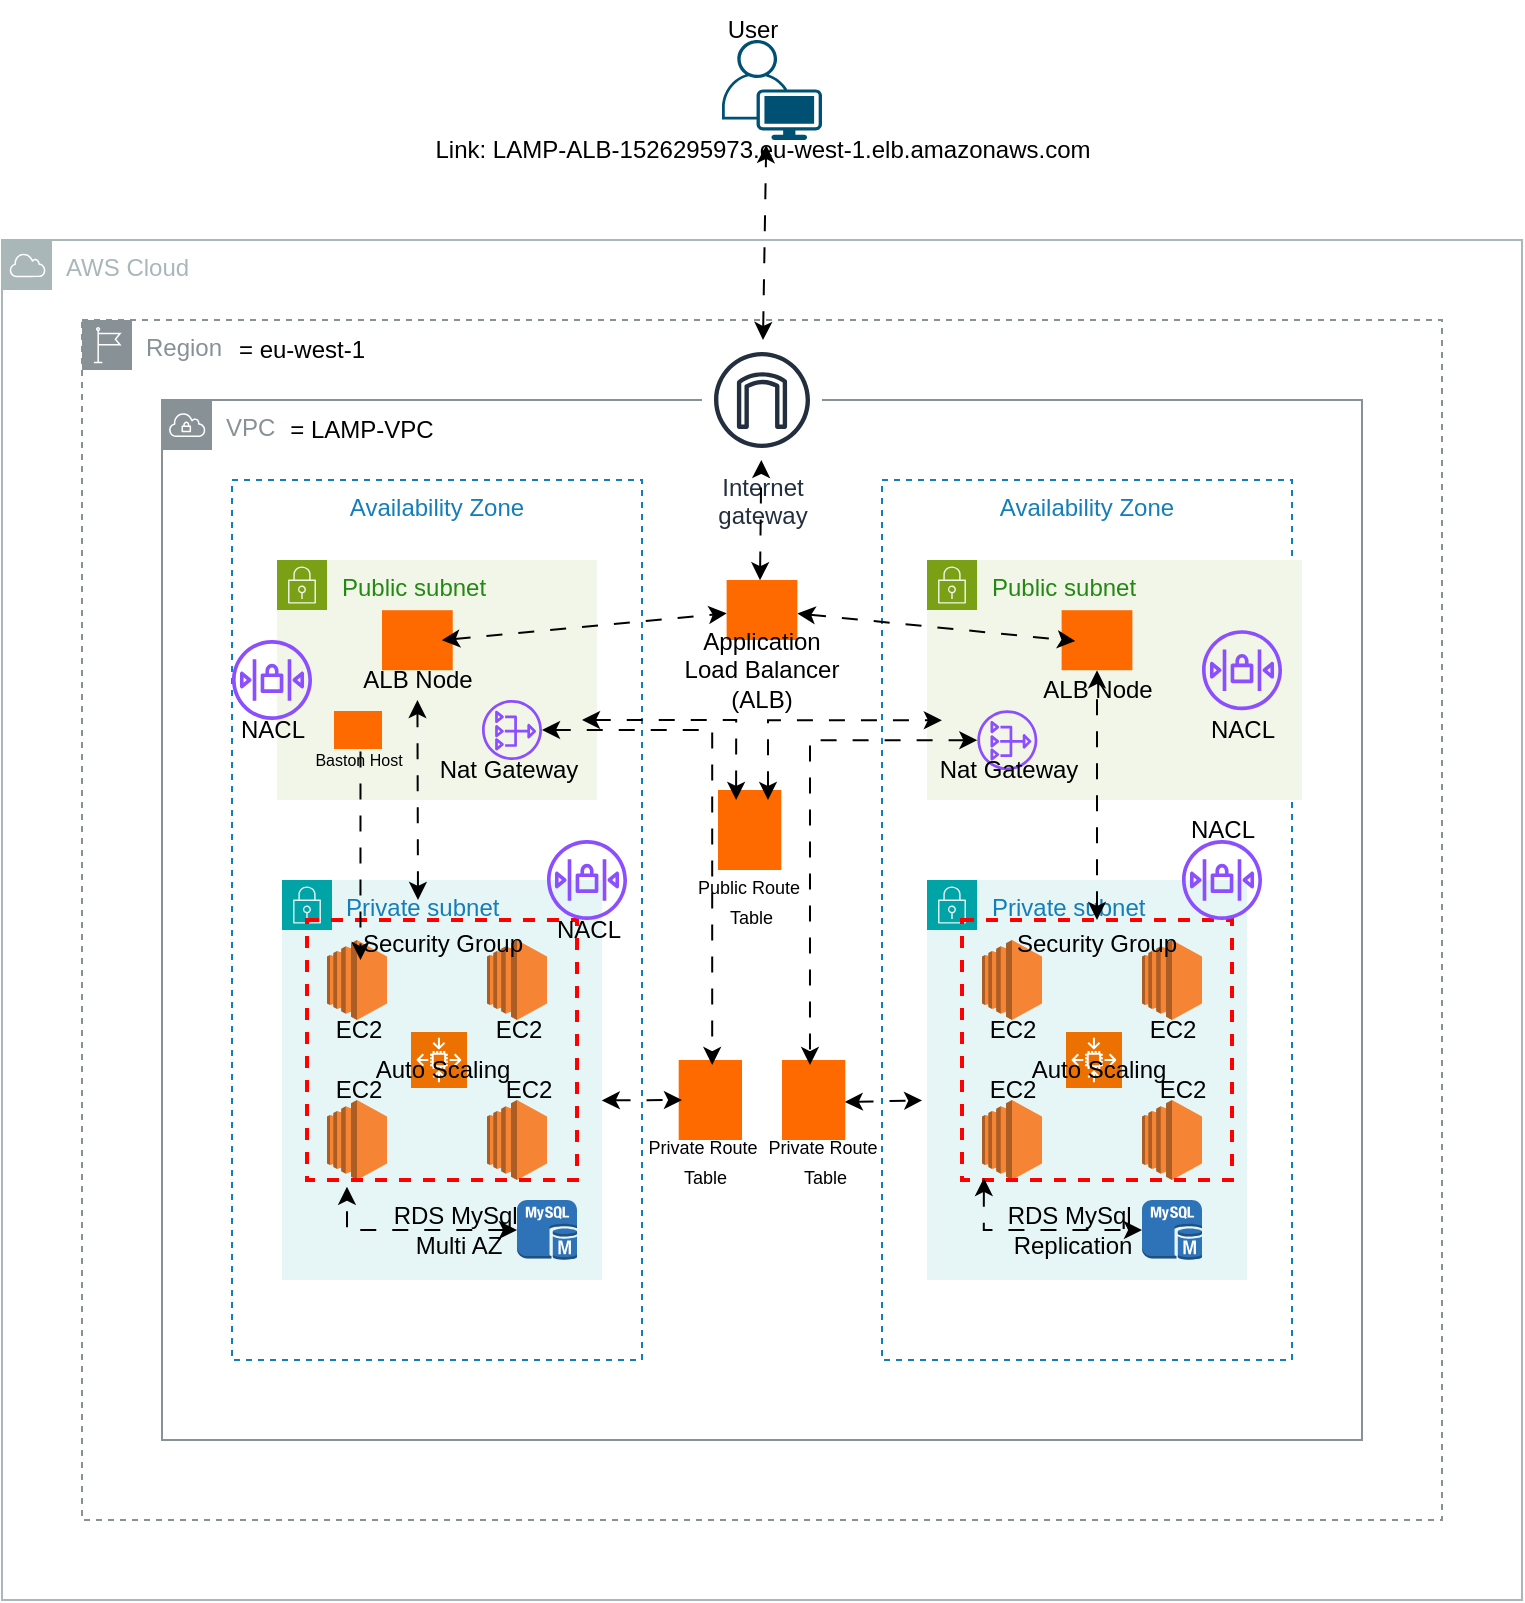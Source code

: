 <mxfile version="27.1.4">
  <diagram name="Page-1" id="sJTiiSFfIRD0zPW1-tbI">
    <mxGraphModel dx="1734" dy="2059" grid="1" gridSize="10" guides="1" tooltips="1" connect="1" arrows="1" fold="1" page="1" pageScale="1" pageWidth="827" pageHeight="1169" background="#ffffff" math="0" shadow="0">
      <root>
        <mxCell id="0" />
        <mxCell id="1" parent="0" />
        <mxCell id="ZPne-4STcDsU69kprWhm-1" value="AWS Cloud" style="sketch=0;outlineConnect=0;gradientColor=none;html=1;whiteSpace=wrap;fontSize=12;fontStyle=0;shape=mxgraph.aws4.group;grIcon=mxgraph.aws4.group_aws_cloud;strokeColor=#AAB7B8;fillColor=none;verticalAlign=top;align=left;spacingLeft=30;fontColor=#AAB7B8;dashed=0;" vertex="1" parent="1">
          <mxGeometry x="40" y="40" width="760" height="680" as="geometry" />
        </mxCell>
        <mxCell id="ZPne-4STcDsU69kprWhm-2" value="Region" style="sketch=0;outlineConnect=0;gradientColor=none;html=1;whiteSpace=wrap;fontSize=12;fontStyle=0;shape=mxgraph.aws4.group;grIcon=mxgraph.aws4.group_region;strokeColor=#879196;fillColor=none;verticalAlign=top;align=left;spacingLeft=30;fontColor=#879196;dashed=1;" vertex="1" parent="1">
          <mxGeometry x="80" y="80" width="680" height="600" as="geometry" />
        </mxCell>
        <mxCell id="ZPne-4STcDsU69kprWhm-3" value="= eu-west-1" style="text;strokeColor=none;align=center;fillColor=none;html=1;verticalAlign=middle;whiteSpace=wrap;rounded=0;" vertex="1" parent="1">
          <mxGeometry x="150" y="80" width="80" height="30" as="geometry" />
        </mxCell>
        <mxCell id="ZPne-4STcDsU69kprWhm-4" value="VPC" style="sketch=0;outlineConnect=0;gradientColor=none;html=1;whiteSpace=wrap;fontSize=12;fontStyle=0;shape=mxgraph.aws4.group;grIcon=mxgraph.aws4.group_vpc;strokeColor=#879196;fillColor=none;verticalAlign=top;align=left;spacingLeft=30;fontColor=#879196;dashed=0;" vertex="1" parent="1">
          <mxGeometry x="120" y="120" width="600" height="520" as="geometry" />
        </mxCell>
        <mxCell id="ZPne-4STcDsU69kprWhm-5" value="= LAMP-VPC" style="text;strokeColor=none;align=center;fillColor=none;html=1;verticalAlign=middle;whiteSpace=wrap;rounded=0;" vertex="1" parent="1">
          <mxGeometry x="180" y="120" width="80" height="30" as="geometry" />
        </mxCell>
        <mxCell id="ZPne-4STcDsU69kprWhm-6" value="Availability Zone" style="fillColor=none;strokeColor=#147EBA;dashed=1;verticalAlign=top;fontStyle=0;fontColor=#147EBA;whiteSpace=wrap;html=1;" vertex="1" parent="1">
          <mxGeometry x="155" y="160" width="205" height="440" as="geometry" />
        </mxCell>
        <mxCell id="ZPne-4STcDsU69kprWhm-7" value="Availability Zone" style="fillColor=none;strokeColor=#147EBA;dashed=1;verticalAlign=top;fontStyle=0;fontColor=#147EBA;whiteSpace=wrap;html=1;" vertex="1" parent="1">
          <mxGeometry x="480" y="160" width="205" height="440" as="geometry" />
        </mxCell>
        <mxCell id="ZPne-4STcDsU69kprWhm-8" value="Private subnet" style="points=[[0,0],[0.25,0],[0.5,0],[0.75,0],[1,0],[1,0.25],[1,0.5],[1,0.75],[1,1],[0.75,1],[0.5,1],[0.25,1],[0,1],[0,0.75],[0,0.5],[0,0.25]];outlineConnect=0;gradientColor=none;html=1;whiteSpace=wrap;fontSize=12;fontStyle=0;container=1;pointerEvents=0;collapsible=0;recursiveResize=0;shape=mxgraph.aws4.group;grIcon=mxgraph.aws4.group_security_group;grStroke=0;strokeColor=#00A4A6;fillColor=#E6F6F7;verticalAlign=top;align=left;spacingLeft=30;fontColor=#147EBA;dashed=0;" vertex="1" parent="1">
          <mxGeometry x="180" y="360" width="160" height="200" as="geometry" />
        </mxCell>
        <mxCell id="ZPne-4STcDsU69kprWhm-50" value="RDS MySql&amp;nbsp;&lt;div&gt;Multi AZ&lt;/div&gt;" style="text;html=1;align=center;verticalAlign=middle;resizable=0;points=[];autosize=1;strokeColor=none;fillColor=none;" vertex="1" parent="ZPne-4STcDsU69kprWhm-8">
          <mxGeometry x="42.5" y="155" width="90" height="40" as="geometry" />
        </mxCell>
        <mxCell id="ZPne-4STcDsU69kprWhm-12" value="Private subnet" style="points=[[0,0],[0.25,0],[0.5,0],[0.75,0],[1,0],[1,0.25],[1,0.5],[1,0.75],[1,1],[0.75,1],[0.5,1],[0.25,1],[0,1],[0,0.75],[0,0.5],[0,0.25]];outlineConnect=0;gradientColor=none;html=1;whiteSpace=wrap;fontSize=12;fontStyle=0;container=1;pointerEvents=0;collapsible=0;recursiveResize=0;shape=mxgraph.aws4.group;grIcon=mxgraph.aws4.group_security_group;grStroke=0;strokeColor=#00A4A6;fillColor=#E6F6F7;verticalAlign=top;align=left;spacingLeft=30;fontColor=#147EBA;dashed=0;" vertex="1" parent="1">
          <mxGeometry x="502.5" y="360" width="160" height="200" as="geometry" />
        </mxCell>
        <mxCell id="ZPne-4STcDsU69kprWhm-37" value="" style="outlineConnect=0;dashed=0;verticalLabelPosition=bottom;verticalAlign=top;align=center;html=1;shape=mxgraph.aws3.ec2;fillColor=#F58534;gradientColor=none;" vertex="1" parent="ZPne-4STcDsU69kprWhm-12">
          <mxGeometry x="27.5" y="30" width="30" height="40" as="geometry" />
        </mxCell>
        <mxCell id="ZPne-4STcDsU69kprWhm-38" value="" style="outlineConnect=0;dashed=0;verticalLabelPosition=bottom;verticalAlign=top;align=center;html=1;shape=mxgraph.aws3.ec2;fillColor=#F58534;gradientColor=none;" vertex="1" parent="ZPne-4STcDsU69kprWhm-12">
          <mxGeometry x="107.5" y="30" width="30" height="40" as="geometry" />
        </mxCell>
        <mxCell id="ZPne-4STcDsU69kprWhm-39" value="" style="outlineConnect=0;dashed=0;verticalLabelPosition=bottom;verticalAlign=top;align=center;html=1;shape=mxgraph.aws3.ec2;fillColor=#F58534;gradientColor=none;" vertex="1" parent="ZPne-4STcDsU69kprWhm-12">
          <mxGeometry x="27.5" y="110" width="30" height="40" as="geometry" />
        </mxCell>
        <mxCell id="ZPne-4STcDsU69kprWhm-40" value="" style="outlineConnect=0;dashed=0;verticalLabelPosition=bottom;verticalAlign=top;align=center;html=1;shape=mxgraph.aws3.ec2;fillColor=#F58534;gradientColor=none;" vertex="1" parent="ZPne-4STcDsU69kprWhm-12">
          <mxGeometry x="107.5" y="110" width="30" height="40" as="geometry" />
        </mxCell>
        <mxCell id="ZPne-4STcDsU69kprWhm-41" value="" style="sketch=0;points=[[0,0,0],[0.25,0,0],[0.5,0,0],[0.75,0,0],[1,0,0],[0,1,0],[0.25,1,0],[0.5,1,0],[0.75,1,0],[1,1,0],[0,0.25,0],[0,0.5,0],[0,0.75,0],[1,0.25,0],[1,0.5,0],[1,0.75,0]];outlineConnect=0;fontColor=#232F3E;fillColor=#ED7100;strokeColor=#ffffff;dashed=0;verticalLabelPosition=bottom;verticalAlign=top;align=center;html=1;fontSize=12;fontStyle=0;aspect=fixed;shape=mxgraph.aws4.resourceIcon;resIcon=mxgraph.aws4.auto_scaling2;direction=south;" vertex="1" parent="ZPne-4STcDsU69kprWhm-12">
          <mxGeometry x="69.5" y="76" width="28" height="28" as="geometry" />
        </mxCell>
        <mxCell id="ZPne-4STcDsU69kprWhm-42" value="Security Group" style="fontStyle=0;verticalAlign=top;align=center;spacingTop=-2;fillColor=none;rounded=0;whiteSpace=wrap;html=1;strokeColor=#FF0000;strokeWidth=2;dashed=1;container=1;collapsible=0;expand=0;recursiveResize=0;" vertex="1" parent="ZPne-4STcDsU69kprWhm-12">
          <mxGeometry x="17.5" y="20" width="135" height="130" as="geometry" />
        </mxCell>
        <mxCell id="ZPne-4STcDsU69kprWhm-43" value="EC2" style="text;html=1;align=center;verticalAlign=middle;resizable=0;points=[];autosize=1;strokeColor=none;fillColor=none;" vertex="1" parent="ZPne-4STcDsU69kprWhm-42">
          <mxGeometry y="40" width="50" height="30" as="geometry" />
        </mxCell>
        <mxCell id="ZPne-4STcDsU69kprWhm-44" value="EC2" style="text;html=1;align=center;verticalAlign=middle;resizable=0;points=[];autosize=1;strokeColor=none;fillColor=none;" vertex="1" parent="ZPne-4STcDsU69kprWhm-42">
          <mxGeometry x="80" y="40" width="50" height="30" as="geometry" />
        </mxCell>
        <mxCell id="ZPne-4STcDsU69kprWhm-45" value="EC2" style="text;html=1;align=center;verticalAlign=middle;resizable=0;points=[];autosize=1;strokeColor=none;fillColor=none;" vertex="1" parent="ZPne-4STcDsU69kprWhm-42">
          <mxGeometry y="70" width="50" height="30" as="geometry" />
        </mxCell>
        <mxCell id="ZPne-4STcDsU69kprWhm-46" value="EC2" style="text;html=1;align=center;verticalAlign=middle;resizable=0;points=[];autosize=1;strokeColor=none;fillColor=none;" vertex="1" parent="ZPne-4STcDsU69kprWhm-42">
          <mxGeometry x="85" y="70" width="50" height="30" as="geometry" />
        </mxCell>
        <mxCell id="ZPne-4STcDsU69kprWhm-47" value="Auto Scaling" style="text;html=1;align=center;verticalAlign=middle;resizable=0;points=[];autosize=1;strokeColor=none;fillColor=none;" vertex="1" parent="ZPne-4STcDsU69kprWhm-42">
          <mxGeometry x="22.5" y="60" width="90" height="30" as="geometry" />
        </mxCell>
        <mxCell id="ZPne-4STcDsU69kprWhm-49" value="" style="outlineConnect=0;dashed=0;verticalLabelPosition=bottom;verticalAlign=top;align=center;html=1;shape=mxgraph.aws3.mysql_db_instance;fillColor=#2E73B8;gradientColor=none;" vertex="1" parent="ZPne-4STcDsU69kprWhm-12">
          <mxGeometry x="107.5" y="160" width="30" height="30" as="geometry" />
        </mxCell>
        <mxCell id="ZPne-4STcDsU69kprWhm-13" value="Public subnet" style="points=[[0,0],[0.25,0],[0.5,0],[0.75,0],[1,0],[1,0.25],[1,0.5],[1,0.75],[1,1],[0.75,1],[0.5,1],[0.25,1],[0,1],[0,0.75],[0,0.5],[0,0.25]];outlineConnect=0;gradientColor=none;html=1;whiteSpace=wrap;fontSize=12;fontStyle=0;container=1;pointerEvents=0;collapsible=0;recursiveResize=0;shape=mxgraph.aws4.group;grIcon=mxgraph.aws4.group_security_group;grStroke=0;strokeColor=#7AA116;fillColor=#F2F6E8;verticalAlign=top;align=left;spacingLeft=30;fontColor=#248814;dashed=0;" vertex="1" parent="1">
          <mxGeometry x="502.5" y="200" width="187.5" height="120" as="geometry" />
        </mxCell>
        <mxCell id="ZPne-4STcDsU69kprWhm-20" value="" style="points=[];aspect=fixed;html=1;align=center;shadow=0;dashed=0;fillColor=#FF6A00;strokeColor=none;shape=mxgraph.alibaba_cloud.alb_application_load_balancer_01;" vertex="1" parent="ZPne-4STcDsU69kprWhm-13">
          <mxGeometry x="67.32" y="25.1" width="35.37" height="30" as="geometry" />
        </mxCell>
        <mxCell id="ZPne-4STcDsU69kprWhm-24" value="ALB Node" style="text;strokeColor=none;align=center;fillColor=none;html=1;verticalAlign=middle;whiteSpace=wrap;rounded=0;" vertex="1" parent="ZPne-4STcDsU69kprWhm-13">
          <mxGeometry x="35.0" y="55.1" width="100" height="20" as="geometry" />
        </mxCell>
        <mxCell id="ZPne-4STcDsU69kprWhm-56" value="" style="sketch=0;outlineConnect=0;fontColor=#232F3E;gradientColor=none;fillColor=#8C4FFF;strokeColor=none;dashed=0;verticalLabelPosition=bottom;verticalAlign=top;align=center;html=1;fontSize=12;fontStyle=0;aspect=fixed;pointerEvents=1;shape=mxgraph.aws4.nat_gateway;" vertex="1" parent="ZPne-4STcDsU69kprWhm-13">
          <mxGeometry x="25.18" y="75.1" width="30" height="30" as="geometry" />
        </mxCell>
        <mxCell id="ZPne-4STcDsU69kprWhm-58" value="Nat Gateway" style="text;html=1;align=center;verticalAlign=middle;resizable=0;points=[];autosize=1;strokeColor=none;fillColor=none;" vertex="1" parent="ZPne-4STcDsU69kprWhm-13">
          <mxGeometry x="-4.82" y="90" width="90" height="30" as="geometry" />
        </mxCell>
        <mxCell id="ZPne-4STcDsU69kprWhm-62" value="" style="sketch=0;outlineConnect=0;fontColor=#232F3E;gradientColor=none;fillColor=#8C4FFF;strokeColor=none;dashed=0;verticalLabelPosition=bottom;verticalAlign=top;align=center;html=1;fontSize=12;fontStyle=0;aspect=fixed;pointerEvents=1;shape=mxgraph.aws4.network_access_control_list;" vertex="1" parent="ZPne-4STcDsU69kprWhm-13">
          <mxGeometry x="137.5" y="35.1" width="40" height="40" as="geometry" />
        </mxCell>
        <mxCell id="ZPne-4STcDsU69kprWhm-66" value="NACL" style="text;html=1;align=center;verticalAlign=middle;resizable=0;points=[];autosize=1;strokeColor=none;fillColor=none;" vertex="1" parent="ZPne-4STcDsU69kprWhm-13">
          <mxGeometry x="127.5" y="70" width="60" height="30" as="geometry" />
        </mxCell>
        <mxCell id="ZPne-4STcDsU69kprWhm-15" value="Public subnet" style="points=[[0,0],[0.25,0],[0.5,0],[0.75,0],[1,0],[1,0.25],[1,0.5],[1,0.75],[1,1],[0.75,1],[0.5,1],[0.25,1],[0,1],[0,0.75],[0,0.5],[0,0.25]];outlineConnect=0;gradientColor=none;html=1;whiteSpace=wrap;fontSize=12;fontStyle=0;container=1;pointerEvents=0;collapsible=0;recursiveResize=0;shape=mxgraph.aws4.group;grIcon=mxgraph.aws4.group_security_group;grStroke=0;strokeColor=#7AA116;fillColor=#F2F6E8;verticalAlign=top;align=left;spacingLeft=30;fontColor=#248814;dashed=0;" vertex="1" parent="1">
          <mxGeometry x="177.5" y="200" width="160" height="120" as="geometry" />
        </mxCell>
        <mxCell id="ZPne-4STcDsU69kprWhm-18" value="" style="points=[];aspect=fixed;html=1;align=center;shadow=0;dashed=0;fillColor=#FF6A00;strokeColor=none;shape=mxgraph.alibaba_cloud.alb_application_load_balancer_01;" vertex="1" parent="ZPne-4STcDsU69kprWhm-15">
          <mxGeometry x="52.5" y="25.1" width="35.37" height="30" as="geometry" />
        </mxCell>
        <mxCell id="ZPne-4STcDsU69kprWhm-23" value="ALB Node" style="text;strokeColor=none;align=center;fillColor=none;html=1;verticalAlign=middle;whiteSpace=wrap;rounded=0;" vertex="1" parent="ZPne-4STcDsU69kprWhm-15">
          <mxGeometry x="20.19" y="50" width="100" height="20" as="geometry" />
        </mxCell>
        <mxCell id="ZPne-4STcDsU69kprWhm-57" value="" style="sketch=0;outlineConnect=0;fontColor=#232F3E;gradientColor=none;fillColor=#8C4FFF;strokeColor=none;dashed=0;verticalLabelPosition=bottom;verticalAlign=top;align=center;html=1;fontSize=12;fontStyle=0;aspect=fixed;pointerEvents=1;shape=mxgraph.aws4.nat_gateway;" vertex="1" parent="ZPne-4STcDsU69kprWhm-15">
          <mxGeometry x="102.5" y="70" width="30" height="30" as="geometry" />
        </mxCell>
        <mxCell id="ZPne-4STcDsU69kprWhm-59" value="Nat Gateway" style="text;html=1;align=center;verticalAlign=middle;resizable=0;points=[];autosize=1;strokeColor=none;fillColor=none;" vertex="1" parent="ZPne-4STcDsU69kprWhm-15">
          <mxGeometry x="70" y="90" width="90" height="30" as="geometry" />
        </mxCell>
        <mxCell id="ZPne-4STcDsU69kprWhm-99" value="" style="points=[];aspect=fixed;html=1;align=center;shadow=0;dashed=0;fillColor=#FF6A00;strokeColor=none;shape=mxgraph.alibaba_cloud.bastionhost;" vertex="1" parent="ZPne-4STcDsU69kprWhm-15">
          <mxGeometry x="28.5" y="75.5" width="24" height="19" as="geometry" />
        </mxCell>
        <mxCell id="ZPne-4STcDsU69kprWhm-16" value="Internet&#xa;gateway" style="sketch=0;outlineConnect=0;fontColor=#232F3E;gradientColor=none;strokeColor=#232F3E;fillColor=#ffffff;dashed=0;verticalLabelPosition=bottom;verticalAlign=top;align=center;html=1;fontSize=12;fontStyle=0;aspect=fixed;shape=mxgraph.aws4.resourceIcon;resIcon=mxgraph.aws4.internet_gateway;" vertex="1" parent="1">
          <mxGeometry x="390" y="90" width="60" height="60" as="geometry" />
        </mxCell>
        <mxCell id="ZPne-4STcDsU69kprWhm-21" value="" style="points=[];aspect=fixed;html=1;align=center;shadow=0;dashed=0;fillColor=#FF6A00;strokeColor=none;shape=mxgraph.alibaba_cloud.alb_application_load_balancer_01;" vertex="1" parent="1">
          <mxGeometry x="402.31" y="210" width="35.37" height="30" as="geometry" />
        </mxCell>
        <mxCell id="ZPne-4STcDsU69kprWhm-22" value="Application Load Balancer (ALB)" style="text;strokeColor=none;align=center;fillColor=none;html=1;verticalAlign=middle;whiteSpace=wrap;rounded=0;" vertex="1" parent="1">
          <mxGeometry x="376.16" y="240" width="87.68" height="30" as="geometry" />
        </mxCell>
        <mxCell id="ZPne-4STcDsU69kprWhm-25" value="" style="outlineConnect=0;dashed=0;verticalLabelPosition=bottom;verticalAlign=top;align=center;html=1;shape=mxgraph.aws3.ec2;fillColor=#F58534;gradientColor=none;" vertex="1" parent="1">
          <mxGeometry x="202.5" y="390" width="30" height="40" as="geometry" />
        </mxCell>
        <mxCell id="ZPne-4STcDsU69kprWhm-26" value="" style="outlineConnect=0;dashed=0;verticalLabelPosition=bottom;verticalAlign=top;align=center;html=1;shape=mxgraph.aws3.ec2;fillColor=#F58534;gradientColor=none;" vertex="1" parent="1">
          <mxGeometry x="282.5" y="390" width="30" height="40" as="geometry" />
        </mxCell>
        <mxCell id="ZPne-4STcDsU69kprWhm-27" value="" style="outlineConnect=0;dashed=0;verticalLabelPosition=bottom;verticalAlign=top;align=center;html=1;shape=mxgraph.aws3.ec2;fillColor=#F58534;gradientColor=none;" vertex="1" parent="1">
          <mxGeometry x="202.5" y="470" width="30" height="40" as="geometry" />
        </mxCell>
        <mxCell id="ZPne-4STcDsU69kprWhm-28" value="" style="outlineConnect=0;dashed=0;verticalLabelPosition=bottom;verticalAlign=top;align=center;html=1;shape=mxgraph.aws3.ec2;fillColor=#F58534;gradientColor=none;" vertex="1" parent="1">
          <mxGeometry x="282.5" y="470" width="30" height="40" as="geometry" />
        </mxCell>
        <mxCell id="ZPne-4STcDsU69kprWhm-30" value="" style="sketch=0;points=[[0,0,0],[0.25,0,0],[0.5,0,0],[0.75,0,0],[1,0,0],[0,1,0],[0.25,1,0],[0.5,1,0],[0.75,1,0],[1,1,0],[0,0.25,0],[0,0.5,0],[0,0.75,0],[1,0.25,0],[1,0.5,0],[1,0.75,0]];outlineConnect=0;fontColor=#232F3E;fillColor=#ED7100;strokeColor=#ffffff;dashed=0;verticalLabelPosition=bottom;verticalAlign=top;align=center;html=1;fontSize=12;fontStyle=0;aspect=fixed;shape=mxgraph.aws4.resourceIcon;resIcon=mxgraph.aws4.auto_scaling2;direction=south;" vertex="1" parent="1">
          <mxGeometry x="244.5" y="436" width="28" height="28" as="geometry" />
        </mxCell>
        <mxCell id="ZPne-4STcDsU69kprWhm-31" value="Security Group" style="fontStyle=0;verticalAlign=top;align=center;spacingTop=-2;fillColor=none;rounded=0;whiteSpace=wrap;html=1;strokeColor=#FF0000;strokeWidth=2;dashed=1;container=1;collapsible=0;expand=0;recursiveResize=0;" vertex="1" parent="1">
          <mxGeometry x="192.5" y="380" width="135" height="130" as="geometry" />
        </mxCell>
        <mxCell id="ZPne-4STcDsU69kprWhm-35" value="EC2" style="text;html=1;align=center;verticalAlign=middle;resizable=0;points=[];autosize=1;strokeColor=none;fillColor=none;" vertex="1" parent="ZPne-4STcDsU69kprWhm-31">
          <mxGeometry y="40" width="50" height="30" as="geometry" />
        </mxCell>
        <mxCell id="ZPne-4STcDsU69kprWhm-34" value="EC2" style="text;html=1;align=center;verticalAlign=middle;resizable=0;points=[];autosize=1;strokeColor=none;fillColor=none;" vertex="1" parent="ZPne-4STcDsU69kprWhm-31">
          <mxGeometry x="80" y="40" width="50" height="30" as="geometry" />
        </mxCell>
        <mxCell id="ZPne-4STcDsU69kprWhm-33" value="EC2" style="text;html=1;align=center;verticalAlign=middle;resizable=0;points=[];autosize=1;strokeColor=none;fillColor=none;" vertex="1" parent="ZPne-4STcDsU69kprWhm-31">
          <mxGeometry y="70" width="50" height="30" as="geometry" />
        </mxCell>
        <mxCell id="ZPne-4STcDsU69kprWhm-32" value="EC2" style="text;html=1;align=center;verticalAlign=middle;resizable=0;points=[];autosize=1;strokeColor=none;fillColor=none;" vertex="1" parent="ZPne-4STcDsU69kprWhm-31">
          <mxGeometry x="85" y="70" width="50" height="30" as="geometry" />
        </mxCell>
        <mxCell id="ZPne-4STcDsU69kprWhm-36" value="Auto Scaling" style="text;html=1;align=center;verticalAlign=middle;resizable=0;points=[];autosize=1;strokeColor=none;fillColor=none;" vertex="1" parent="ZPne-4STcDsU69kprWhm-31">
          <mxGeometry x="22.5" y="60" width="90" height="30" as="geometry" />
        </mxCell>
        <mxCell id="ZPne-4STcDsU69kprWhm-48" value="" style="outlineConnect=0;dashed=0;verticalLabelPosition=bottom;verticalAlign=top;align=center;html=1;shape=mxgraph.aws3.mysql_db_instance;fillColor=#2E73B8;gradientColor=none;" vertex="1" parent="1">
          <mxGeometry x="297.5" y="520" width="30" height="30" as="geometry" />
        </mxCell>
        <mxCell id="ZPne-4STcDsU69kprWhm-54" value="RDS MySql&amp;nbsp;&lt;div&gt;Replication&lt;/div&gt;" style="text;html=1;align=center;verticalAlign=middle;resizable=0;points=[];autosize=1;strokeColor=none;fillColor=none;" vertex="1" parent="1">
          <mxGeometry x="530" y="515" width="90" height="40" as="geometry" />
        </mxCell>
        <mxCell id="ZPne-4STcDsU69kprWhm-60" value="" style="sketch=0;outlineConnect=0;fontColor=#232F3E;gradientColor=none;fillColor=#8C4FFF;strokeColor=none;dashed=0;verticalLabelPosition=bottom;verticalAlign=top;align=center;html=1;fontSize=12;fontStyle=0;aspect=fixed;pointerEvents=1;shape=mxgraph.aws4.network_access_control_list;" vertex="1" parent="1">
          <mxGeometry x="312.5" y="340" width="40" height="40" as="geometry" />
        </mxCell>
        <mxCell id="ZPne-4STcDsU69kprWhm-61" value="" style="sketch=0;outlineConnect=0;fontColor=#232F3E;gradientColor=none;fillColor=#8C4FFF;strokeColor=none;dashed=0;verticalLabelPosition=bottom;verticalAlign=top;align=center;html=1;fontSize=12;fontStyle=0;aspect=fixed;pointerEvents=1;shape=mxgraph.aws4.network_access_control_list;" vertex="1" parent="1">
          <mxGeometry x="630" y="340" width="40" height="40" as="geometry" />
        </mxCell>
        <mxCell id="ZPne-4STcDsU69kprWhm-63" value="" style="sketch=0;outlineConnect=0;fontColor=#232F3E;gradientColor=none;fillColor=#8C4FFF;strokeColor=none;dashed=0;verticalLabelPosition=bottom;verticalAlign=top;align=center;html=1;fontSize=12;fontStyle=0;aspect=fixed;pointerEvents=1;shape=mxgraph.aws4.network_access_control_list;" vertex="1" parent="1">
          <mxGeometry x="155" y="240" width="40" height="40" as="geometry" />
        </mxCell>
        <mxCell id="ZPne-4STcDsU69kprWhm-64" value="NACL" style="text;html=1;align=center;verticalAlign=middle;resizable=0;points=[];autosize=1;strokeColor=none;fillColor=none;" vertex="1" parent="1">
          <mxGeometry x="302.5" y="370" width="60" height="30" as="geometry" />
        </mxCell>
        <mxCell id="ZPne-4STcDsU69kprWhm-65" value="NACL" style="text;html=1;align=center;verticalAlign=middle;resizable=0;points=[];autosize=1;strokeColor=none;fillColor=none;" vertex="1" parent="1">
          <mxGeometry x="145" y="270" width="60" height="30" as="geometry" />
        </mxCell>
        <mxCell id="ZPne-4STcDsU69kprWhm-67" value="NACL" style="text;html=1;align=center;verticalAlign=middle;resizable=0;points=[];autosize=1;strokeColor=none;fillColor=none;" vertex="1" parent="1">
          <mxGeometry x="620" y="320" width="60" height="30" as="geometry" />
        </mxCell>
        <mxCell id="ZPne-4STcDsU69kprWhm-68" value="User" style="text;html=1;align=center;verticalAlign=middle;resizable=0;points=[];autosize=1;strokeColor=none;fillColor=none;" vertex="1" parent="1">
          <mxGeometry x="390" y="-80" width="50" height="30" as="geometry" />
        </mxCell>
        <mxCell id="ZPne-4STcDsU69kprWhm-69" value="" style="points=[[0.35,0,0],[0.98,0.51,0],[1,0.71,0],[0.67,1,0],[0,0.795,0],[0,0.65,0]];verticalLabelPosition=bottom;sketch=0;html=1;verticalAlign=top;aspect=fixed;align=center;pointerEvents=1;shape=mxgraph.cisco19.user;fillColor=#005073;strokeColor=none;" vertex="1" parent="1">
          <mxGeometry x="400" y="-60" width="50" height="50" as="geometry" />
        </mxCell>
        <mxCell id="ZPne-4STcDsU69kprWhm-70" value="" style="points=[];aspect=fixed;html=1;align=center;shadow=0;dashed=0;fillColor=#FF6A00;strokeColor=none;shape=mxgraph.alibaba_cloud.route_table;" vertex="1" parent="1">
          <mxGeometry x="378.35" y="450" width="31.65" height="40" as="geometry" />
        </mxCell>
        <mxCell id="ZPne-4STcDsU69kprWhm-73" value="" style="points=[];aspect=fixed;html=1;align=center;shadow=0;dashed=0;fillColor=#FF6A00;strokeColor=none;shape=mxgraph.alibaba_cloud.route_table;" vertex="1" parent="1">
          <mxGeometry x="398" y="315" width="31.65" height="40" as="geometry" />
        </mxCell>
        <mxCell id="ZPne-4STcDsU69kprWhm-74" value="" style="points=[];aspect=fixed;html=1;align=center;shadow=0;dashed=0;fillColor=#FF6A00;strokeColor=none;shape=mxgraph.alibaba_cloud.route_table;" vertex="1" parent="1">
          <mxGeometry x="430" y="450" width="31.65" height="40" as="geometry" />
        </mxCell>
        <mxCell id="ZPne-4STcDsU69kprWhm-75" value="&lt;font style=&quot;font-size: 9px;&quot;&gt;Private Route&lt;/font&gt;&lt;div&gt;&lt;font style=&quot;font-size: 9px;&quot;&gt;&amp;nbsp;Table&lt;/font&gt;&lt;/div&gt;" style="text;html=1;align=center;verticalAlign=middle;resizable=0;points=[];autosize=1;strokeColor=none;fillColor=none;" vertex="1" parent="1">
          <mxGeometry x="350" y="480" width="80" height="40" as="geometry" />
        </mxCell>
        <mxCell id="ZPne-4STcDsU69kprWhm-77" value="&lt;font style=&quot;font-size: 9px;&quot;&gt;Private Route&lt;/font&gt;&lt;div&gt;&lt;font style=&quot;font-size: 9px;&quot;&gt;&amp;nbsp;Table&lt;/font&gt;&lt;/div&gt;" style="text;html=1;align=center;verticalAlign=middle;resizable=0;points=[];autosize=1;strokeColor=none;fillColor=none;" vertex="1" parent="1">
          <mxGeometry x="410" y="480" width="80" height="40" as="geometry" />
        </mxCell>
        <mxCell id="ZPne-4STcDsU69kprWhm-78" value="&lt;font style=&quot;font-size: 9px;&quot;&gt;Public Route&lt;/font&gt;&lt;div&gt;&lt;font style=&quot;font-size: 9px;&quot;&gt;&amp;nbsp;Table&lt;/font&gt;&lt;/div&gt;" style="text;html=1;align=center;verticalAlign=middle;resizable=0;points=[];autosize=1;strokeColor=none;fillColor=none;" vertex="1" parent="1">
          <mxGeometry x="378" y="350" width="70" height="40" as="geometry" />
        </mxCell>
        <mxCell id="ZPne-4STcDsU69kprWhm-80" value="" style="endArrow=classic;startArrow=classic;html=1;rounded=0;exitX=0.512;exitY=0.182;exitDx=0;exitDy=0;exitPerimeter=0;dashed=1;dashPattern=8 8;" edge="1" parent="1" source="ZPne-4STcDsU69kprWhm-6" target="ZPne-4STcDsU69kprWhm-21">
          <mxGeometry width="50" height="50" relative="1" as="geometry">
            <mxPoint x="890" y="300" as="sourcePoint" />
            <mxPoint x="940" y="250" as="targetPoint" />
          </mxGeometry>
        </mxCell>
        <mxCell id="ZPne-4STcDsU69kprWhm-81" value="" style="endArrow=classic;startArrow=classic;html=1;rounded=0;edgeStyle=orthogonalEdgeStyle;entryX=0.442;entryY=0.063;entryDx=0;entryDy=0;entryPerimeter=0;dashed=1;dashPattern=8 8;" edge="1" parent="1" source="ZPne-4STcDsU69kprWhm-56" target="ZPne-4STcDsU69kprWhm-74">
          <mxGeometry width="50" height="50" relative="1" as="geometry">
            <mxPoint x="950" y="420" as="sourcePoint" />
            <mxPoint x="900" y="470" as="targetPoint" />
          </mxGeometry>
        </mxCell>
        <mxCell id="ZPne-4STcDsU69kprWhm-82" value="" style="endArrow=classic;startArrow=classic;html=1;rounded=0;exitX=0.992;exitY=0.525;exitDx=0;exitDy=0;exitPerimeter=0;entryX=0.098;entryY=0.705;entryDx=0;entryDy=0;entryPerimeter=0;dashed=1;dashPattern=8 8;" edge="1" parent="1" source="ZPne-4STcDsU69kprWhm-74" target="ZPne-4STcDsU69kprWhm-7">
          <mxGeometry width="50" height="50" relative="1" as="geometry">
            <mxPoint x="900" y="450" as="sourcePoint" />
            <mxPoint x="950" y="400" as="targetPoint" />
          </mxGeometry>
        </mxCell>
        <mxCell id="ZPne-4STcDsU69kprWhm-83" value="" style="endArrow=classic;startArrow=classic;html=1;rounded=0;exitX=0.902;exitY=0.705;exitDx=0;exitDy=0;exitPerimeter=0;dashed=1;dashPattern=8 8;" edge="1" parent="1" source="ZPne-4STcDsU69kprWhm-6">
          <mxGeometry width="50" height="50" relative="1" as="geometry">
            <mxPoint x="840" y="540" as="sourcePoint" />
            <mxPoint x="380" y="470" as="targetPoint" />
          </mxGeometry>
        </mxCell>
        <mxCell id="ZPne-4STcDsU69kprWhm-84" value="" style="endArrow=classic;startArrow=classic;html=1;rounded=0;entryX=0.529;entryY=0.063;entryDx=0;entryDy=0;entryPerimeter=0;edgeStyle=orthogonalEdgeStyle;dashed=1;dashPattern=8 8;" edge="1" parent="1" source="ZPne-4STcDsU69kprWhm-57" target="ZPne-4STcDsU69kprWhm-70">
          <mxGeometry width="50" height="50" relative="1" as="geometry">
            <mxPoint x="890" y="460" as="sourcePoint" />
            <mxPoint x="940" y="410" as="targetPoint" />
          </mxGeometry>
        </mxCell>
        <mxCell id="ZPne-4STcDsU69kprWhm-85" value="" style="endArrow=classic;startArrow=classic;html=1;rounded=0;entryX=0.146;entryY=0.273;entryDx=0;entryDy=0;entryPerimeter=0;edgeStyle=orthogonalEdgeStyle;dashed=1;dashPattern=8 8;" edge="1" parent="1" target="ZPne-4STcDsU69kprWhm-7">
          <mxGeometry width="50" height="50" relative="1" as="geometry">
            <mxPoint x="423" y="320" as="sourcePoint" />
            <mxPoint x="960" y="370" as="targetPoint" />
            <Array as="points">
              <mxPoint x="423" y="280" />
            </Array>
          </mxGeometry>
        </mxCell>
        <mxCell id="ZPne-4STcDsU69kprWhm-86" value="" style="endArrow=classic;startArrow=classic;html=1;rounded=0;entryX=0.286;entryY=0.125;entryDx=0;entryDy=0;entryPerimeter=0;edgeStyle=orthogonalEdgeStyle;dashed=1;dashPattern=8 8;" edge="1" parent="1" target="ZPne-4STcDsU69kprWhm-73">
          <mxGeometry width="50" height="50" relative="1" as="geometry">
            <mxPoint x="330" y="280" as="sourcePoint" />
            <mxPoint x="970" y="360" as="targetPoint" />
            <Array as="points">
              <mxPoint x="407" y="280" />
            </Array>
          </mxGeometry>
        </mxCell>
        <mxCell id="ZPne-4STcDsU69kprWhm-88" value="" style="endArrow=classic;startArrow=classic;html=1;rounded=0;exitX=0.472;exitY=0.004;exitDx=0;exitDy=0;exitPerimeter=0;dashed=1;dashPattern=8 8;" edge="1" parent="1" source="ZPne-4STcDsU69kprWhm-21" target="ZPne-4STcDsU69kprWhm-16">
          <mxGeometry width="50" height="50" relative="1" as="geometry">
            <mxPoint x="920" y="230" as="sourcePoint" />
            <mxPoint x="970" y="180" as="targetPoint" />
          </mxGeometry>
        </mxCell>
        <mxCell id="ZPne-4STcDsU69kprWhm-89" value="" style="endArrow=classic;startArrow=classic;html=1;rounded=0;entryX=0.442;entryY=1.05;entryDx=0;entryDy=0;entryPerimeter=0;dashed=1;dashPattern=8 8;" edge="1" parent="1" source="ZPne-4STcDsU69kprWhm-16" target="ZPne-4STcDsU69kprWhm-69">
          <mxGeometry width="50" height="50" relative="1" as="geometry">
            <mxPoint x="620" y="-30" as="sourcePoint" />
            <mxPoint x="670" y="-80" as="targetPoint" />
          </mxGeometry>
        </mxCell>
        <mxCell id="ZPne-4STcDsU69kprWhm-90" value="" style="endArrow=classic;startArrow=classic;html=1;rounded=0;entryX=0.193;entryY=0.515;entryDx=0;entryDy=0;entryPerimeter=0;dashed=1;dashPattern=8 8;" edge="1" parent="1" source="ZPne-4STcDsU69kprWhm-21" target="ZPne-4STcDsU69kprWhm-20">
          <mxGeometry width="50" height="50" relative="1" as="geometry">
            <mxPoint x="870" y="310" as="sourcePoint" />
            <mxPoint x="920" y="260" as="targetPoint" />
          </mxGeometry>
        </mxCell>
        <mxCell id="ZPne-4STcDsU69kprWhm-91" value="" style="endArrow=classic;startArrow=classic;html=1;rounded=0;dashed=1;dashPattern=8 8;" edge="1" parent="1" target="ZPne-4STcDsU69kprWhm-23">
          <mxGeometry width="50" height="50" relative="1" as="geometry">
            <mxPoint x="248" y="370" as="sourcePoint" />
            <mxPoint x="1010" y="200" as="targetPoint" />
          </mxGeometry>
        </mxCell>
        <mxCell id="ZPne-4STcDsU69kprWhm-92" value="" style="endArrow=classic;startArrow=classic;html=1;rounded=0;entryX=0.5;entryY=0;entryDx=0;entryDy=0;dashed=1;dashPattern=8 8;" edge="1" parent="1" source="ZPne-4STcDsU69kprWhm-42" target="ZPne-4STcDsU69kprWhm-24">
          <mxGeometry width="50" height="50" relative="1" as="geometry">
            <mxPoint x="890" y="300" as="sourcePoint" />
            <mxPoint x="940" y="250" as="targetPoint" />
          </mxGeometry>
        </mxCell>
        <mxCell id="ZPne-4STcDsU69kprWhm-93" value="" style="endArrow=classic;startArrow=classic;html=1;rounded=0;entryX=0.148;entryY=1.026;entryDx=0;entryDy=0;entryPerimeter=0;exitX=0;exitY=0.5;exitDx=0;exitDy=0;exitPerimeter=0;edgeStyle=orthogonalEdgeStyle;dashed=1;dashPattern=8 8;" edge="1" parent="1" source="ZPne-4STcDsU69kprWhm-48" target="ZPne-4STcDsU69kprWhm-31">
          <mxGeometry width="50" height="50" relative="1" as="geometry">
            <mxPoint x="930" y="290" as="sourcePoint" />
            <mxPoint x="980" y="240" as="targetPoint" />
          </mxGeometry>
        </mxCell>
        <mxCell id="ZPne-4STcDsU69kprWhm-94" value="" style="endArrow=classic;startArrow=classic;html=1;rounded=0;exitX=0.081;exitY=0.992;exitDx=0;exitDy=0;exitPerimeter=0;edgeStyle=orthogonalEdgeStyle;dashed=1;dashPattern=8 8;" edge="1" parent="1" source="ZPne-4STcDsU69kprWhm-42">
          <mxGeometry width="50" height="50" relative="1" as="geometry">
            <mxPoint x="910" y="450" as="sourcePoint" />
            <mxPoint x="610" y="535" as="targetPoint" />
            <Array as="points">
              <mxPoint x="531" y="535" />
              <mxPoint x="610" y="535" />
            </Array>
          </mxGeometry>
        </mxCell>
        <mxCell id="ZPne-4STcDsU69kprWhm-95" value="Link:&amp;nbsp;LAMP-ALB-1526295973.eu-west-1.elb.amazonaws.com" style="text;html=1;align=center;verticalAlign=middle;resizable=0;points=[];autosize=1;strokeColor=none;fillColor=none;" vertex="1" parent="1">
          <mxGeometry x="245" y="-20" width="350" height="30" as="geometry" />
        </mxCell>
        <mxCell id="ZPne-4STcDsU69kprWhm-102" value="Baston Host" style="text;html=1;align=center;verticalAlign=middle;resizable=0;points=[];autosize=1;strokeColor=none;fillColor=none;fontSize=8;" vertex="1" parent="1">
          <mxGeometry x="182.5" y="290" width="70" height="20" as="geometry" />
        </mxCell>
        <mxCell id="ZPne-4STcDsU69kprWhm-104" value="" style="endArrow=classic;html=1;rounded=0;exitX=0.552;exitY=1.067;exitDx=0;exitDy=0;exitPerimeter=0;entryX=0.198;entryY=0.154;entryDx=0;entryDy=0;entryPerimeter=0;dashed=1;dashPattern=8 8;" edge="1" parent="1" source="ZPne-4STcDsU69kprWhm-99" target="ZPne-4STcDsU69kprWhm-31">
          <mxGeometry width="50" height="50" relative="1" as="geometry">
            <mxPoint x="900" y="230" as="sourcePoint" />
            <mxPoint x="950" y="180" as="targetPoint" />
          </mxGeometry>
        </mxCell>
      </root>
    </mxGraphModel>
  </diagram>
</mxfile>
